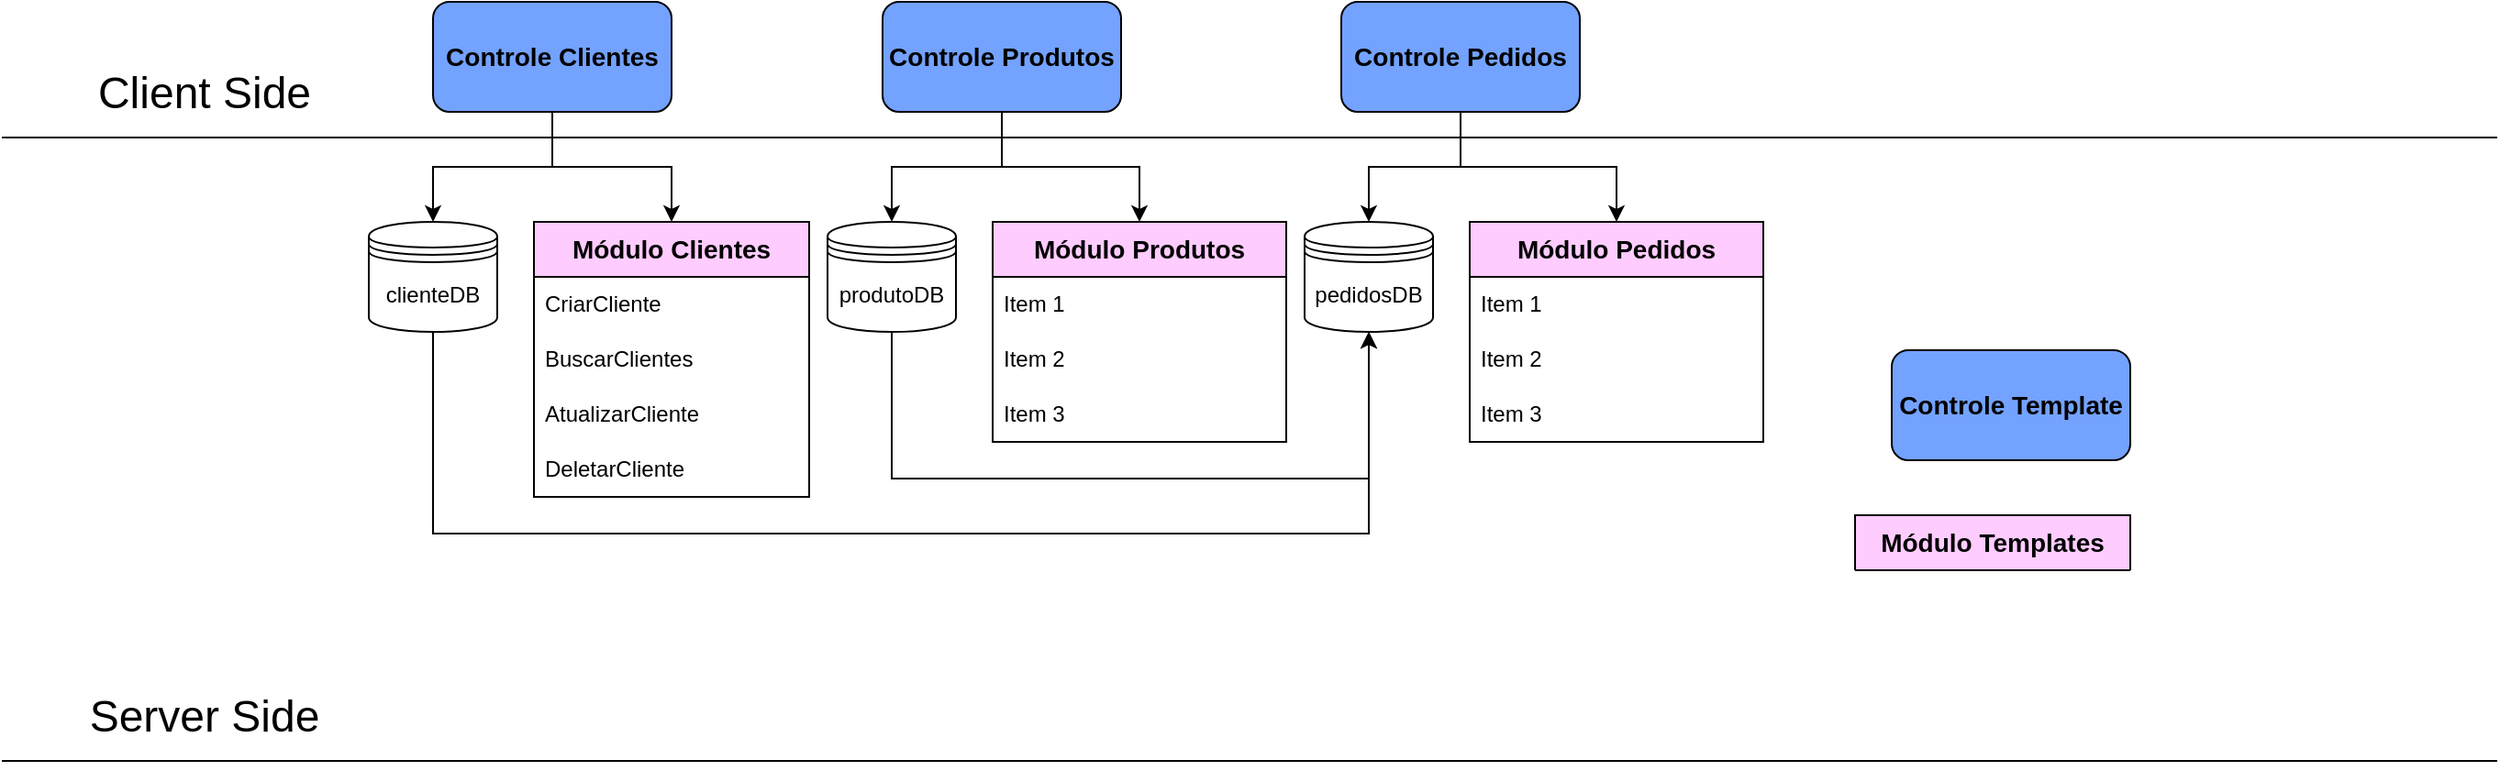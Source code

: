 <mxfile version="24.8.0" pages="2">
  <diagram id="ZljgVwOf0YcQpU4R3fx7" name="Página-1">
    <mxGraphModel dx="1147" dy="499" grid="1" gridSize="10" guides="1" tooltips="1" connect="1" arrows="1" fold="1" page="1" pageScale="1" pageWidth="1654" pageHeight="1169" math="0" shadow="0">
      <root>
        <mxCell id="0" />
        <mxCell id="1" parent="0" />
        <mxCell id="wZYnEFnkgwIdMuiev6Np-1" value="" style="line;strokeWidth=1;fillColor=none;align=left;verticalAlign=middle;spacingTop=-1;spacingLeft=3;spacingRight=3;rotatable=0;labelPosition=right;points=[];portConstraint=eastwest;strokeColor=inherit;" parent="1" vertex="1">
          <mxGeometry x="10" y="140" width="1360" height="8" as="geometry" />
        </mxCell>
        <mxCell id="wZYnEFnkgwIdMuiev6Np-2" value="&lt;font style=&quot;font-size: 24px;&quot;&gt;Client Side&lt;/font&gt;" style="text;html=1;align=center;verticalAlign=middle;resizable=0;points=[];autosize=1;strokeColor=none;fillColor=none;" parent="1" vertex="1">
          <mxGeometry x="50" y="100" width="140" height="40" as="geometry" />
        </mxCell>
        <mxCell id="wZYnEFnkgwIdMuiev6Np-3" value="&lt;font style=&quot;font-size: 24px;&quot;&gt;Server Side&lt;/font&gt;" style="text;html=1;align=center;verticalAlign=middle;resizable=0;points=[];autosize=1;strokeColor=none;fillColor=none;" parent="1" vertex="1">
          <mxGeometry x="50" y="440" width="140" height="40" as="geometry" />
        </mxCell>
        <mxCell id="wZYnEFnkgwIdMuiev6Np-4" value="" style="line;strokeWidth=1;fillColor=none;align=left;verticalAlign=middle;spacingTop=-1;spacingLeft=3;spacingRight=3;rotatable=0;labelPosition=right;points=[];portConstraint=eastwest;strokeColor=inherit;" parent="1" vertex="1">
          <mxGeometry x="10" y="480" width="1360" height="8" as="geometry" />
        </mxCell>
        <mxCell id="X1QpAZFha9Mtag6XPxDO-9" style="edgeStyle=orthogonalEdgeStyle;rounded=0;orthogonalLoop=1;jettySize=auto;html=1;entryX=0.5;entryY=0;entryDx=0;entryDy=0;" edge="1" parent="1" source="X1QpAZFha9Mtag6XPxDO-1" target="X1QpAZFha9Mtag6XPxDO-5">
          <mxGeometry relative="1" as="geometry" />
        </mxCell>
        <mxCell id="X1QpAZFha9Mtag6XPxDO-21" style="edgeStyle=orthogonalEdgeStyle;rounded=0;orthogonalLoop=1;jettySize=auto;html=1;entryX=0.5;entryY=0;entryDx=0;entryDy=0;" edge="1" parent="1" source="X1QpAZFha9Mtag6XPxDO-1" target="X1QpAZFha9Mtag6XPxDO-17">
          <mxGeometry relative="1" as="geometry" />
        </mxCell>
        <mxCell id="X1QpAZFha9Mtag6XPxDO-1" value="&lt;b&gt;&lt;font style=&quot;font-size: 14px;&quot;&gt;Controle Clientes&lt;/font&gt;&lt;/b&gt;" style="rounded=1;whiteSpace=wrap;html=1;fillColor=#73A2FF;" vertex="1" parent="1">
          <mxGeometry x="245" y="70" width="130" height="60" as="geometry" />
        </mxCell>
        <mxCell id="X1QpAZFha9Mtag6XPxDO-2" value="&lt;b&gt;&lt;font style=&quot;font-size: 14px;&quot;&gt;Controle Template&lt;/font&gt;&lt;/b&gt;" style="rounded=1;whiteSpace=wrap;html=1;fillColor=#73A2FF;" vertex="1" parent="1">
          <mxGeometry x="1040" y="260" width="130" height="60" as="geometry" />
        </mxCell>
        <mxCell id="X1QpAZFha9Mtag6XPxDO-37" style="edgeStyle=orthogonalEdgeStyle;rounded=0;orthogonalLoop=1;jettySize=auto;html=1;entryX=0.5;entryY=0;entryDx=0;entryDy=0;" edge="1" parent="1" source="X1QpAZFha9Mtag6XPxDO-3" target="X1QpAZFha9Mtag6XPxDO-32">
          <mxGeometry relative="1" as="geometry" />
        </mxCell>
        <mxCell id="X1QpAZFha9Mtag6XPxDO-38" style="edgeStyle=orthogonalEdgeStyle;rounded=0;orthogonalLoop=1;jettySize=auto;html=1;entryX=0.5;entryY=0;entryDx=0;entryDy=0;" edge="1" parent="1" source="X1QpAZFha9Mtag6XPxDO-3" target="X1QpAZFha9Mtag6XPxDO-33">
          <mxGeometry relative="1" as="geometry" />
        </mxCell>
        <mxCell id="X1QpAZFha9Mtag6XPxDO-3" value="&lt;b&gt;&lt;font style=&quot;font-size: 14px;&quot;&gt;Controle Produtos&lt;/font&gt;&lt;/b&gt;" style="rounded=1;whiteSpace=wrap;html=1;fillColor=#73A2FF;" vertex="1" parent="1">
          <mxGeometry x="490" y="70" width="130" height="60" as="geometry" />
        </mxCell>
        <mxCell id="X1QpAZFha9Mtag6XPxDO-44" style="edgeStyle=orthogonalEdgeStyle;rounded=0;orthogonalLoop=1;jettySize=auto;html=1;entryX=0.5;entryY=0;entryDx=0;entryDy=0;" edge="1" parent="1" source="X1QpAZFha9Mtag6XPxDO-4" target="X1QpAZFha9Mtag6XPxDO-39">
          <mxGeometry relative="1" as="geometry" />
        </mxCell>
        <mxCell id="X1QpAZFha9Mtag6XPxDO-45" style="edgeStyle=orthogonalEdgeStyle;rounded=0;orthogonalLoop=1;jettySize=auto;html=1;entryX=0.5;entryY=0;entryDx=0;entryDy=0;" edge="1" parent="1" source="X1QpAZFha9Mtag6XPxDO-4" target="X1QpAZFha9Mtag6XPxDO-40">
          <mxGeometry relative="1" as="geometry" />
        </mxCell>
        <mxCell id="X1QpAZFha9Mtag6XPxDO-4" value="&lt;b&gt;&lt;font style=&quot;font-size: 14px;&quot;&gt;Controle Pedidos&lt;/font&gt;&lt;/b&gt;" style="rounded=1;whiteSpace=wrap;html=1;fillColor=#73A2FF;" vertex="1" parent="1">
          <mxGeometry x="740" y="70" width="130" height="60" as="geometry" />
        </mxCell>
        <mxCell id="X1QpAZFha9Mtag6XPxDO-50" style="edgeStyle=orthogonalEdgeStyle;rounded=0;orthogonalLoop=1;jettySize=auto;html=1;entryX=0.5;entryY=1;entryDx=0;entryDy=0;" edge="1" parent="1" source="X1QpAZFha9Mtag6XPxDO-5" target="X1QpAZFha9Mtag6XPxDO-39">
          <mxGeometry relative="1" as="geometry">
            <Array as="points">
              <mxPoint x="245" y="360" />
              <mxPoint x="755" y="360" />
            </Array>
          </mxGeometry>
        </mxCell>
        <mxCell id="X1QpAZFha9Mtag6XPxDO-5" value="clienteDB" style="shape=datastore;whiteSpace=wrap;html=1;" vertex="1" parent="1">
          <mxGeometry x="210" y="190" width="70" height="60" as="geometry" />
        </mxCell>
        <mxCell id="X1QpAZFha9Mtag6XPxDO-17" value="&lt;span style=&quot;font-size: 14px;&quot;&gt;&lt;b&gt;Módulo Clientes&lt;/b&gt;&lt;/span&gt;" style="swimlane;fontStyle=0;childLayout=stackLayout;horizontal=1;startSize=30;horizontalStack=0;resizeParent=1;resizeParentMax=0;resizeLast=0;collapsible=1;marginBottom=0;whiteSpace=wrap;html=1;fillColor=#FFCCFF;" vertex="1" parent="1">
          <mxGeometry x="300" y="190" width="150" height="150" as="geometry">
            <mxRectangle x="300" y="190" width="150" height="30" as="alternateBounds" />
          </mxGeometry>
        </mxCell>
        <mxCell id="X1QpAZFha9Mtag6XPxDO-18" value="CriarCliente" style="text;strokeColor=none;fillColor=none;align=left;verticalAlign=middle;spacingLeft=4;spacingRight=4;overflow=hidden;points=[[0,0.5],[1,0.5]];portConstraint=eastwest;rotatable=0;whiteSpace=wrap;html=1;" vertex="1" parent="X1QpAZFha9Mtag6XPxDO-17">
          <mxGeometry y="30" width="150" height="30" as="geometry" />
        </mxCell>
        <mxCell id="X1QpAZFha9Mtag6XPxDO-19" value="BuscarClientes" style="text;strokeColor=none;fillColor=none;align=left;verticalAlign=middle;spacingLeft=4;spacingRight=4;overflow=hidden;points=[[0,0.5],[1,0.5]];portConstraint=eastwest;rotatable=0;whiteSpace=wrap;html=1;" vertex="1" parent="X1QpAZFha9Mtag6XPxDO-17">
          <mxGeometry y="60" width="150" height="30" as="geometry" />
        </mxCell>
        <mxCell id="PMjL18bMeHEtiwcgjhj5-1" value="AtualizarCliente" style="text;strokeColor=none;fillColor=none;align=left;verticalAlign=middle;spacingLeft=4;spacingRight=4;overflow=hidden;points=[[0,0.5],[1,0.5]];portConstraint=eastwest;rotatable=0;whiteSpace=wrap;html=1;" vertex="1" parent="X1QpAZFha9Mtag6XPxDO-17">
          <mxGeometry y="90" width="150" height="30" as="geometry" />
        </mxCell>
        <mxCell id="X1QpAZFha9Mtag6XPxDO-20" value="DeletarCliente" style="text;strokeColor=none;fillColor=none;align=left;verticalAlign=middle;spacingLeft=4;spacingRight=4;overflow=hidden;points=[[0,0.5],[1,0.5]];portConstraint=eastwest;rotatable=0;whiteSpace=wrap;html=1;" vertex="1" parent="X1QpAZFha9Mtag6XPxDO-17">
          <mxGeometry y="120" width="150" height="30" as="geometry" />
        </mxCell>
        <mxCell id="X1QpAZFha9Mtag6XPxDO-26" value="&lt;span style=&quot;font-size: 14px;&quot;&gt;&lt;b&gt;Módulo Templates&lt;/b&gt;&lt;/span&gt;" style="swimlane;fontStyle=0;childLayout=stackLayout;horizontal=1;startSize=30;horizontalStack=0;resizeParent=1;resizeParentMax=0;resizeLast=0;collapsible=1;marginBottom=0;whiteSpace=wrap;html=1;fillColor=#FFCCFF;" vertex="1" collapsed="1" parent="1">
          <mxGeometry x="1020" y="350" width="150" height="30" as="geometry">
            <mxRectangle x="860" y="140" width="140" height="120" as="alternateBounds" />
          </mxGeometry>
        </mxCell>
        <mxCell id="X1QpAZFha9Mtag6XPxDO-27" value="Item 1" style="text;strokeColor=none;fillColor=none;align=left;verticalAlign=middle;spacingLeft=4;spacingRight=4;overflow=hidden;points=[[0,0.5],[1,0.5]];portConstraint=eastwest;rotatable=0;whiteSpace=wrap;html=1;" vertex="1" parent="X1QpAZFha9Mtag6XPxDO-26">
          <mxGeometry y="30" width="140" height="30" as="geometry" />
        </mxCell>
        <mxCell id="X1QpAZFha9Mtag6XPxDO-28" value="Item 2" style="text;strokeColor=none;fillColor=none;align=left;verticalAlign=middle;spacingLeft=4;spacingRight=4;overflow=hidden;points=[[0,0.5],[1,0.5]];portConstraint=eastwest;rotatable=0;whiteSpace=wrap;html=1;" vertex="1" parent="X1QpAZFha9Mtag6XPxDO-26">
          <mxGeometry y="60" width="140" height="30" as="geometry" />
        </mxCell>
        <mxCell id="X1QpAZFha9Mtag6XPxDO-29" value="Item 3" style="text;strokeColor=none;fillColor=none;align=left;verticalAlign=middle;spacingLeft=4;spacingRight=4;overflow=hidden;points=[[0,0.5],[1,0.5]];portConstraint=eastwest;rotatable=0;whiteSpace=wrap;html=1;" vertex="1" parent="X1QpAZFha9Mtag6XPxDO-26">
          <mxGeometry y="90" width="140" height="30" as="geometry" />
        </mxCell>
        <mxCell id="X1QpAZFha9Mtag6XPxDO-49" style="edgeStyle=orthogonalEdgeStyle;rounded=0;orthogonalLoop=1;jettySize=auto;html=1;entryX=0.5;entryY=1;entryDx=0;entryDy=0;" edge="1" parent="1" source="X1QpAZFha9Mtag6XPxDO-32" target="X1QpAZFha9Mtag6XPxDO-39">
          <mxGeometry relative="1" as="geometry">
            <Array as="points">
              <mxPoint x="495" y="330" />
              <mxPoint x="755" y="330" />
            </Array>
          </mxGeometry>
        </mxCell>
        <mxCell id="X1QpAZFha9Mtag6XPxDO-32" value="produtoDB" style="shape=datastore;whiteSpace=wrap;html=1;" vertex="1" parent="1">
          <mxGeometry x="460" y="190" width="70" height="60" as="geometry" />
        </mxCell>
        <mxCell id="X1QpAZFha9Mtag6XPxDO-33" value="&lt;span style=&quot;font-size: 14px;&quot;&gt;&lt;b&gt;Módulo Produtos&lt;/b&gt;&lt;/span&gt;" style="swimlane;fontStyle=0;childLayout=stackLayout;horizontal=1;startSize=30;horizontalStack=0;resizeParent=1;resizeParentMax=0;resizeLast=0;collapsible=1;marginBottom=0;whiteSpace=wrap;html=1;fillColor=#FFCCFF;" vertex="1" parent="1">
          <mxGeometry x="550" y="190" width="160" height="120" as="geometry">
            <mxRectangle x="550" y="190" width="150" height="30" as="alternateBounds" />
          </mxGeometry>
        </mxCell>
        <mxCell id="X1QpAZFha9Mtag6XPxDO-34" value="Item 1" style="text;strokeColor=none;fillColor=none;align=left;verticalAlign=middle;spacingLeft=4;spacingRight=4;overflow=hidden;points=[[0,0.5],[1,0.5]];portConstraint=eastwest;rotatable=0;whiteSpace=wrap;html=1;" vertex="1" parent="X1QpAZFha9Mtag6XPxDO-33">
          <mxGeometry y="30" width="160" height="30" as="geometry" />
        </mxCell>
        <mxCell id="X1QpAZFha9Mtag6XPxDO-35" value="Item 2" style="text;strokeColor=none;fillColor=none;align=left;verticalAlign=middle;spacingLeft=4;spacingRight=4;overflow=hidden;points=[[0,0.5],[1,0.5]];portConstraint=eastwest;rotatable=0;whiteSpace=wrap;html=1;" vertex="1" parent="X1QpAZFha9Mtag6XPxDO-33">
          <mxGeometry y="60" width="160" height="30" as="geometry" />
        </mxCell>
        <mxCell id="X1QpAZFha9Mtag6XPxDO-36" value="Item 3" style="text;strokeColor=none;fillColor=none;align=left;verticalAlign=middle;spacingLeft=4;spacingRight=4;overflow=hidden;points=[[0,0.5],[1,0.5]];portConstraint=eastwest;rotatable=0;whiteSpace=wrap;html=1;" vertex="1" parent="X1QpAZFha9Mtag6XPxDO-33">
          <mxGeometry y="90" width="160" height="30" as="geometry" />
        </mxCell>
        <mxCell id="X1QpAZFha9Mtag6XPxDO-39" value="pedidosDB" style="shape=datastore;whiteSpace=wrap;html=1;" vertex="1" parent="1">
          <mxGeometry x="720" y="190" width="70" height="60" as="geometry" />
        </mxCell>
        <mxCell id="X1QpAZFha9Mtag6XPxDO-40" value="&lt;span style=&quot;font-size: 14px;&quot;&gt;&lt;b&gt;Módulo Pedidos&lt;/b&gt;&lt;/span&gt;" style="swimlane;fontStyle=0;childLayout=stackLayout;horizontal=1;startSize=30;horizontalStack=0;resizeParent=1;resizeParentMax=0;resizeLast=0;collapsible=1;marginBottom=0;whiteSpace=wrap;html=1;fillColor=#FFCCFF;" vertex="1" parent="1">
          <mxGeometry x="810" y="190" width="160" height="120" as="geometry">
            <mxRectangle x="810" y="190" width="150" height="30" as="alternateBounds" />
          </mxGeometry>
        </mxCell>
        <mxCell id="X1QpAZFha9Mtag6XPxDO-41" value="Item 1" style="text;strokeColor=none;fillColor=none;align=left;verticalAlign=middle;spacingLeft=4;spacingRight=4;overflow=hidden;points=[[0,0.5],[1,0.5]];portConstraint=eastwest;rotatable=0;whiteSpace=wrap;html=1;" vertex="1" parent="X1QpAZFha9Mtag6XPxDO-40">
          <mxGeometry y="30" width="160" height="30" as="geometry" />
        </mxCell>
        <mxCell id="X1QpAZFha9Mtag6XPxDO-42" value="Item 2" style="text;strokeColor=none;fillColor=none;align=left;verticalAlign=middle;spacingLeft=4;spacingRight=4;overflow=hidden;points=[[0,0.5],[1,0.5]];portConstraint=eastwest;rotatable=0;whiteSpace=wrap;html=1;" vertex="1" parent="X1QpAZFha9Mtag6XPxDO-40">
          <mxGeometry y="60" width="160" height="30" as="geometry" />
        </mxCell>
        <mxCell id="X1QpAZFha9Mtag6XPxDO-43" value="Item 3" style="text;strokeColor=none;fillColor=none;align=left;verticalAlign=middle;spacingLeft=4;spacingRight=4;overflow=hidden;points=[[0,0.5],[1,0.5]];portConstraint=eastwest;rotatable=0;whiteSpace=wrap;html=1;" vertex="1" parent="X1QpAZFha9Mtag6XPxDO-40">
          <mxGeometry y="90" width="160" height="30" as="geometry" />
        </mxCell>
      </root>
    </mxGraphModel>
  </diagram>
  <diagram id="zj9HjGbyMQcldAh_fLJv" name="Página-2">
    <mxGraphModel dx="655" dy="285" grid="1" gridSize="10" guides="1" tooltips="1" connect="1" arrows="1" fold="1" page="1" pageScale="1" pageWidth="1654" pageHeight="1169" math="0" shadow="0">
      <root>
        <mxCell id="0" />
        <mxCell id="1" parent="0" />
        <mxCell id="vJvXspayePv6_cYDlOX_-5" style="edgeStyle=orthogonalEdgeStyle;rounded=0;orthogonalLoop=1;jettySize=auto;html=1;entryX=0.75;entryY=0;entryDx=0;entryDy=0;" edge="1" parent="1" source="kwmg4eYSDUmUVzf0zU3B-1" target="vJvXspayePv6_cYDlOX_-1">
          <mxGeometry relative="1" as="geometry">
            <Array as="points">
              <mxPoint x="525" y="150" />
              <mxPoint x="525" y="150" />
            </Array>
          </mxGeometry>
        </mxCell>
        <mxCell id="oF1ThtIXesF_OBijxhb_-1" value="POST" style="edgeLabel;html=1;align=center;verticalAlign=middle;resizable=0;points=[];" vertex="1" connectable="0" parent="vJvXspayePv6_cYDlOX_-5">
          <mxGeometry x="-0.153" relative="1" as="geometry">
            <mxPoint y="6" as="offset" />
          </mxGeometry>
        </mxCell>
        <mxCell id="kwmg4eYSDUmUVzf0zU3B-1" value="&lt;b&gt;&lt;font style=&quot;font-size: 14px;&quot;&gt;Controle&lt;/font&gt;&lt;/b&gt;" style="rounded=1;whiteSpace=wrap;html=1;fillColor=#73A2FF;" vertex="1" parent="1">
          <mxGeometry x="420" y="60" width="150" height="70" as="geometry" />
        </mxCell>
        <mxCell id="vJvXspayePv6_cYDlOX_-2" style="edgeStyle=orthogonalEdgeStyle;rounded=0;orthogonalLoop=1;jettySize=auto;html=1;entryX=0.25;entryY=1;entryDx=0;entryDy=0;" edge="1" parent="1" source="vJvXspayePv6_cYDlOX_-1" target="kwmg4eYSDUmUVzf0zU3B-1">
          <mxGeometry relative="1" as="geometry">
            <Array as="points">
              <mxPoint x="458" y="170" />
            </Array>
          </mxGeometry>
        </mxCell>
        <mxCell id="vJvXspayePv6_cYDlOX_-4" value="GET" style="edgeLabel;html=1;align=center;verticalAlign=middle;resizable=0;points=[];" vertex="1" connectable="0" parent="vJvXspayePv6_cYDlOX_-2">
          <mxGeometry x="0.11" y="-1" relative="1" as="geometry">
            <mxPoint y="5" as="offset" />
          </mxGeometry>
        </mxCell>
        <mxCell id="vJvXspayePv6_cYDlOX_-1" value="&lt;b&gt;&lt;font style=&quot;font-size: 14px;&quot;&gt;Model&lt;/font&gt;&lt;/b&gt;" style="rounded=1;whiteSpace=wrap;html=1;fillColor=#FFCCFF;" vertex="1" parent="1">
          <mxGeometry x="435" y="210" width="120" height="60" as="geometry" />
        </mxCell>
        <mxCell id="oF1ThtIXesF_OBijxhb_-2" value="" style="endArrow=none;html=1;rounded=0;" edge="1" parent="1">
          <mxGeometry width="50" height="50" relative="1" as="geometry">
            <mxPoint x="320" y="150" as="sourcePoint" />
            <mxPoint x="630" y="150" as="targetPoint" />
          </mxGeometry>
        </mxCell>
      </root>
    </mxGraphModel>
  </diagram>
</mxfile>
